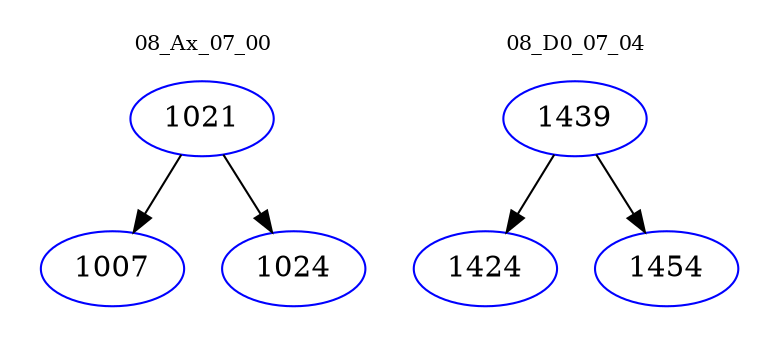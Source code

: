 digraph{
subgraph cluster_0 {
color = white
label = "08_Ax_07_00";
fontsize=10;
T0_1021 [label="1021", color="blue"]
T0_1021 -> T0_1007 [color="black"]
T0_1007 [label="1007", color="blue"]
T0_1021 -> T0_1024 [color="black"]
T0_1024 [label="1024", color="blue"]
}
subgraph cluster_1 {
color = white
label = "08_D0_07_04";
fontsize=10;
T1_1439 [label="1439", color="blue"]
T1_1439 -> T1_1424 [color="black"]
T1_1424 [label="1424", color="blue"]
T1_1439 -> T1_1454 [color="black"]
T1_1454 [label="1454", color="blue"]
}
}
